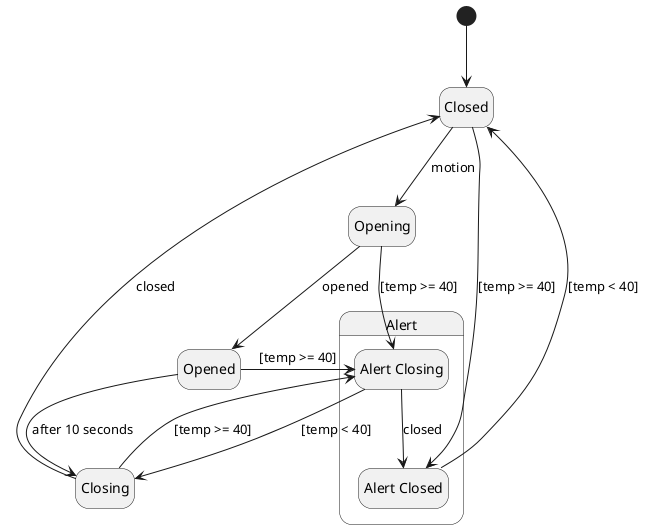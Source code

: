 ' Quando il pir rileva un movimento la porta si apre per 10 secondi, poi si chiude
' Se la temperatura esterna è superiore a 40 gradi allora la porta non si deve aprire, 
' e un led rosso si accende
' Se la porta è aperta o si sta aprendo e il sistema va in closing, quindi poi closed

' stati: alert, opening, closing, opened, closed


@startuml smart-door-wrong

hide empty description

[*] --> Closed
Closed --> Opening: motion

Opening --> Opened: opened

Opened --> Closing: after 10 seconds

Closing --> Closed: closed

state "Alert" as alert {
    state "Alert Closed" as a_closed
    state "Alert Closing" as a_closing
}

Closed --> a_closed: [temp >= 40]
a_closed --> Closed: [temp < 40]

Opening --> a_closing: [temp >= 40]
Opened --> a_closing: [temp >= 40]
Closing --> a_closing: [temp >= 40]

a_closing --> a_closed: closed
a_closing --> Closing: [temp < 40]

@enduml


@startuml smart-door

hide empty description

state "Active" as active {
    state "DoorTask (period 500ms)" as door {
        [*] --> Closed
        Closed --> Opening: [AlertTask.state != Alert] motion

        Opening --> Opened: opened
        Opening --> Closing: [AlertTask.state == Alert]

        Opened --> Closing: after 10 seconds
        Opened --> Closing: [AlertTask.state == Alert]

        Closing --> Closed: closed
    }
    --
    state "AlertTask (period 1s)" as alert_task {
        [*] --> Idle
        Idle --> Alert: [temp >= 40]/led.switchOn()
        Alert --> Idle: [temp < 40]/led.switchOff()
    }
}

[*] --> active

@enduml
